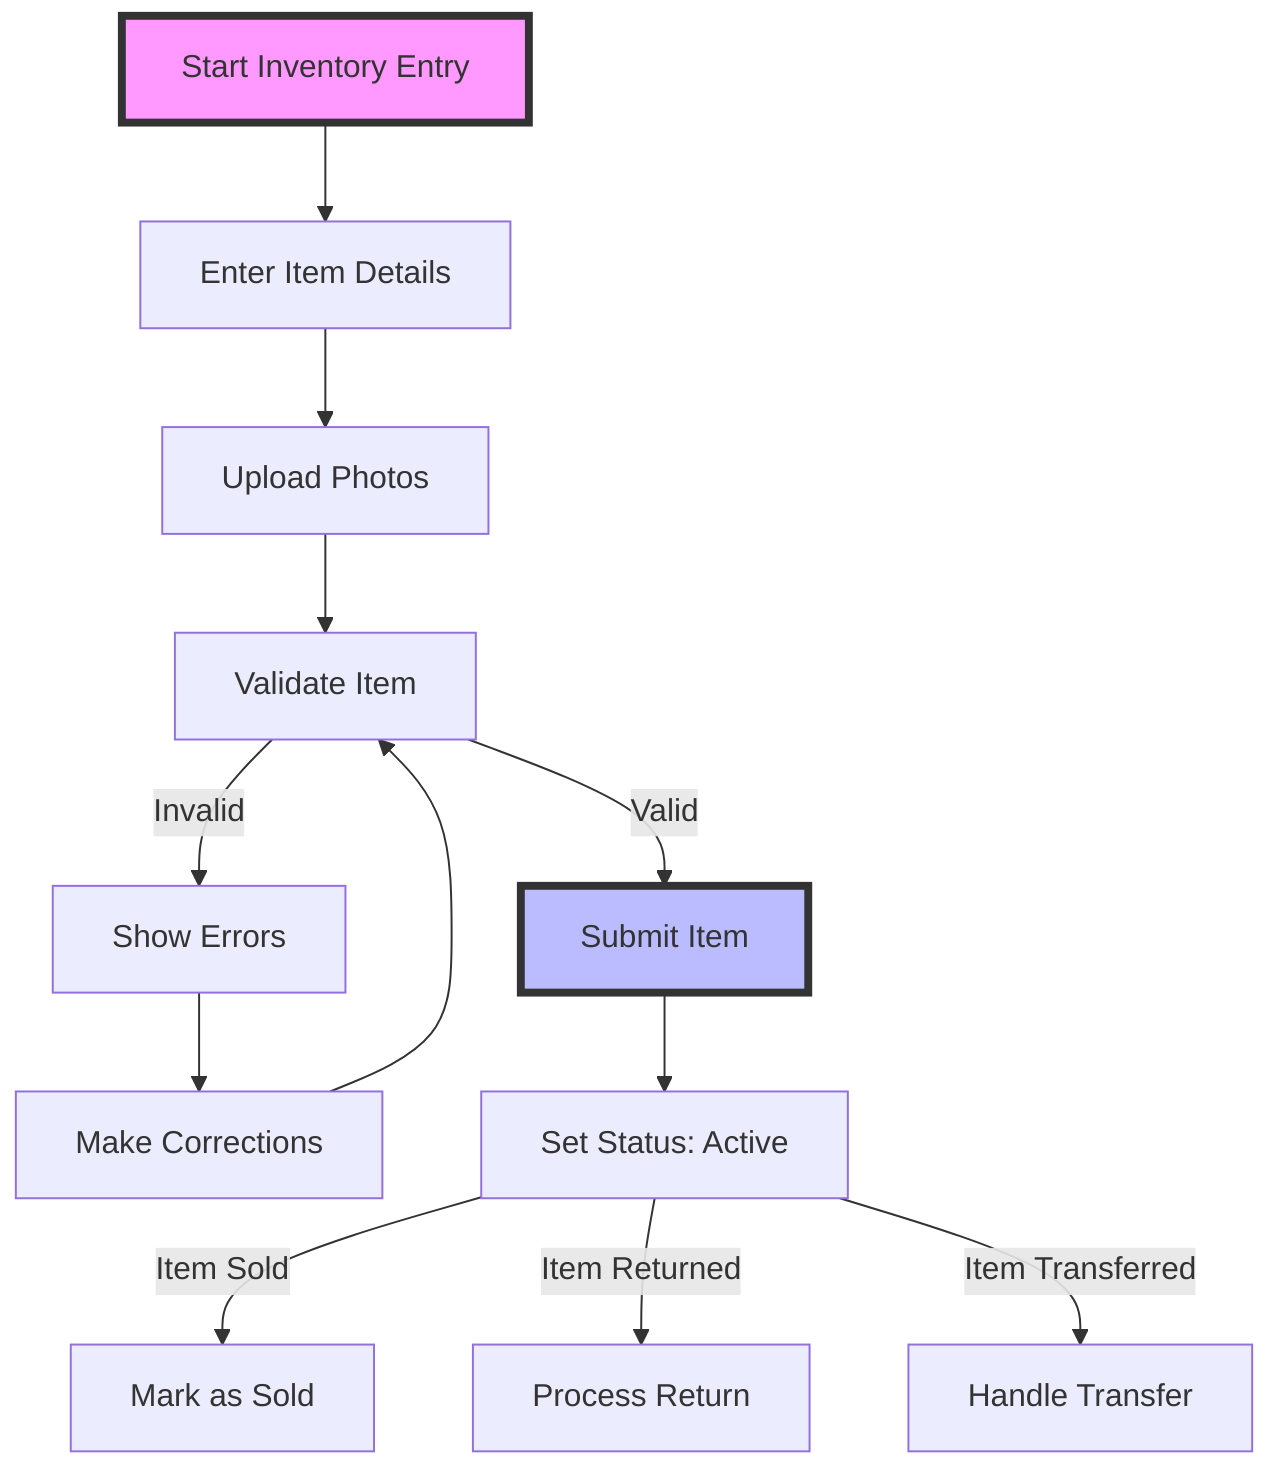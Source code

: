flowchart TD
    Start[Start Inventory Entry] --> ItemDetails[Enter Item Details]
    ItemDetails --> Photos[Upload Photos]
    Photos --> Validation[Validate Item]
    Validation -->|Valid| Submit[Submit Item]
    Validation -->|Invalid| Error[Show Errors]
    Error --> Correction[Make Corrections]
    Correction --> Validation
    
    Submit --> Status[Set Status: Active]
    Status -->|Item Sold| Sold[Mark as Sold]
    Status -->|Item Returned| Returned[Process Return]
    Status -->|Item Transferred| Transferred[Handle Transfer]
    
    style Start fill:#f9f,stroke:#333,stroke-width:4px
    style Submit fill:#bbf,stroke:#333,stroke-width:4px